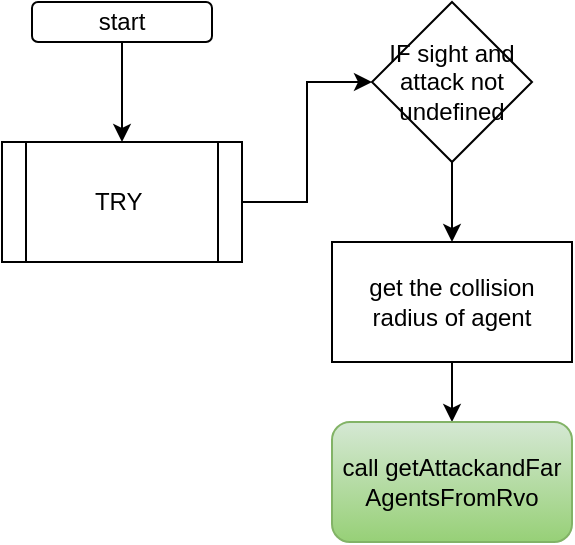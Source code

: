 <mxfile version="18.0.1" type="github">
  <diagram id="MdBNKJpqr_o3EYQhVp5a" name="Page-1">
    <mxGraphModel dx="1038" dy="579" grid="1" gridSize="10" guides="1" tooltips="1" connect="1" arrows="1" fold="1" page="1" pageScale="1" pageWidth="850" pageHeight="1100" math="0" shadow="0">
      <root>
        <mxCell id="0" />
        <mxCell id="1" parent="0" />
        <mxCell id="XoBNEWkeZHQ15HXKrVv_-3" value="" style="edgeStyle=orthogonalEdgeStyle;rounded=0;orthogonalLoop=1;jettySize=auto;html=1;" edge="1" parent="1" source="XoBNEWkeZHQ15HXKrVv_-1" target="XoBNEWkeZHQ15HXKrVv_-2">
          <mxGeometry relative="1" as="geometry" />
        </mxCell>
        <mxCell id="XoBNEWkeZHQ15HXKrVv_-1" value="start" style="rounded=1;whiteSpace=wrap;html=1;" vertex="1" parent="1">
          <mxGeometry x="40" y="40" width="90" height="20" as="geometry" />
        </mxCell>
        <mxCell id="XoBNEWkeZHQ15HXKrVv_-5" value="" style="edgeStyle=orthogonalEdgeStyle;rounded=0;orthogonalLoop=1;jettySize=auto;html=1;" edge="1" parent="1" source="XoBNEWkeZHQ15HXKrVv_-2" target="XoBNEWkeZHQ15HXKrVv_-4">
          <mxGeometry relative="1" as="geometry" />
        </mxCell>
        <mxCell id="XoBNEWkeZHQ15HXKrVv_-2" value="TRY&amp;nbsp;" style="shape=process;whiteSpace=wrap;html=1;backgroundOutline=1;" vertex="1" parent="1">
          <mxGeometry x="25" y="110" width="120" height="60" as="geometry" />
        </mxCell>
        <mxCell id="XoBNEWkeZHQ15HXKrVv_-7" value="" style="edgeStyle=orthogonalEdgeStyle;rounded=0;orthogonalLoop=1;jettySize=auto;html=1;" edge="1" parent="1" source="XoBNEWkeZHQ15HXKrVv_-4" target="XoBNEWkeZHQ15HXKrVv_-6">
          <mxGeometry relative="1" as="geometry" />
        </mxCell>
        <mxCell id="XoBNEWkeZHQ15HXKrVv_-4" value="IF sight and attack not undefined" style="rhombus;whiteSpace=wrap;html=1;" vertex="1" parent="1">
          <mxGeometry x="210" y="40" width="80" height="80" as="geometry" />
        </mxCell>
        <mxCell id="XoBNEWkeZHQ15HXKrVv_-13" value="" style="edgeStyle=orthogonalEdgeStyle;rounded=0;orthogonalLoop=1;jettySize=auto;html=1;" edge="1" parent="1" source="XoBNEWkeZHQ15HXKrVv_-6" target="XoBNEWkeZHQ15HXKrVv_-12">
          <mxGeometry relative="1" as="geometry" />
        </mxCell>
        <mxCell id="XoBNEWkeZHQ15HXKrVv_-6" value="get the collision radius of agent" style="whiteSpace=wrap;html=1;" vertex="1" parent="1">
          <mxGeometry x="190" y="160" width="120" height="60" as="geometry" />
        </mxCell>
        <mxCell id="XoBNEWkeZHQ15HXKrVv_-12" value="call&amp;nbsp;getAttackandFar&lt;br&gt;AgentsFromRvo" style="rounded=1;whiteSpace=wrap;html=1;fillColor=#d5e8d4;gradientColor=#97d077;strokeColor=#82b366;" vertex="1" parent="1">
          <mxGeometry x="190" y="250" width="120" height="60" as="geometry" />
        </mxCell>
      </root>
    </mxGraphModel>
  </diagram>
</mxfile>

